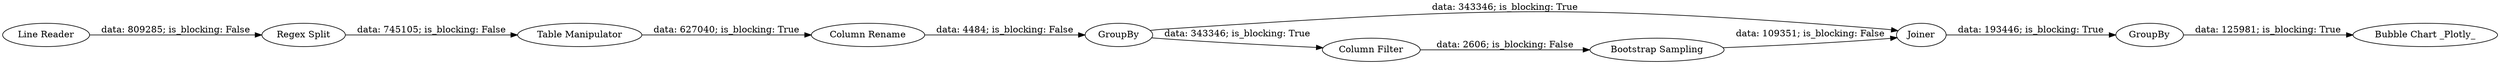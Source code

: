 digraph {
	"-5964381776741026130_63" [label=GroupBy]
	"-5964381776741026130_66" [label=GroupBy]
	"-8267500732992470057_55" [label="Line Reader"]
	"-8267500732992470057_56" [label="Regex Split"]
	"-5964381776741026130_62" [label=Joiner]
	"-8267500732992470057_60" [label="Column Rename"]
	"7843770872226355564_65" [label="Bootstrap Sampling"]
	"-8267500732992470057_59" [label="Table Manipulator"]
	"7843770872226355564_68" [label="Column Filter"]
	"-5964381776741026130_70" [label="Bubble Chart _Plotly_"]
	"-8267500732992470057_55" -> "-8267500732992470057_56" [label="data: 809285; is_blocking: False"]
	"-5964381776741026130_63" -> "7843770872226355564_68" [label="data: 343346; is_blocking: True"]
	"-8267500732992470057_59" -> "-8267500732992470057_60" [label="data: 627040; is_blocking: True"]
	"-5964381776741026130_63" -> "-5964381776741026130_62" [label="data: 343346; is_blocking: True"]
	"-8267500732992470057_60" -> "-5964381776741026130_63" [label="data: 4484; is_blocking: False"]
	"7843770872226355564_68" -> "7843770872226355564_65" [label="data: 2606; is_blocking: False"]
	"-5964381776741026130_62" -> "-5964381776741026130_66" [label="data: 193446; is_blocking: True"]
	"-8267500732992470057_56" -> "-8267500732992470057_59" [label="data: 745105; is_blocking: False"]
	"-5964381776741026130_66" -> "-5964381776741026130_70" [label="data: 125981; is_blocking: True"]
	"7843770872226355564_65" -> "-5964381776741026130_62" [label="data: 109351; is_blocking: False"]
	rankdir=LR
}
